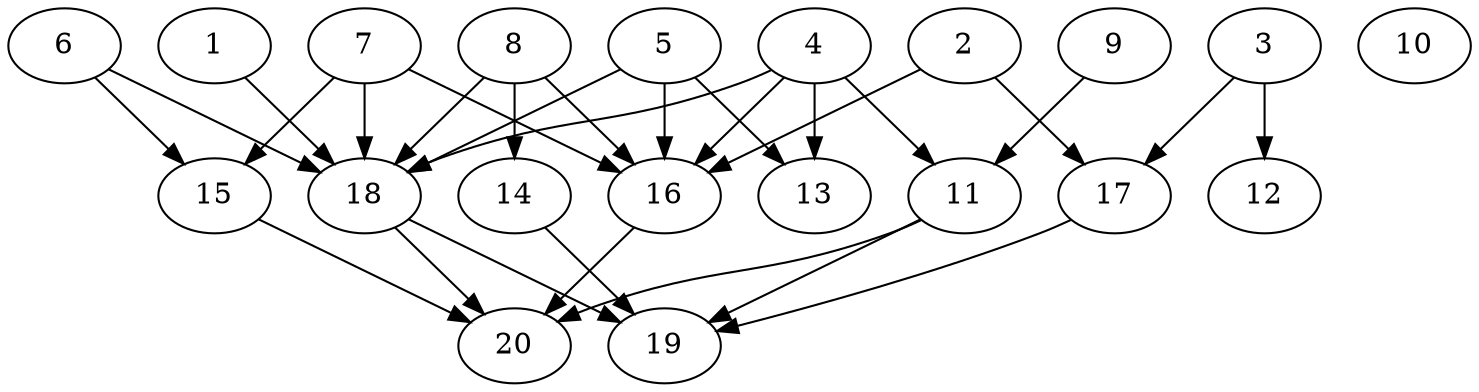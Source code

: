 // DAG automatically generated by daggen at Tue Jul 23 14:25:45 2019
// ./daggen --dot -n 20 --ccr 0.3 --fat 0.7 --regular 0.5 --density 0.6 --mindata 5242880 --maxdata 52428800 
digraph G {
  1 [size="124296533", alpha="0.19", expect_size="37288960"] 
  1 -> 18 [size ="37288960"]
  2 [size="68949333", alpha="0.11", expect_size="20684800"] 
  2 -> 16 [size ="20684800"]
  2 -> 17 [size ="20684800"]
  3 [size="128006827", alpha="0.15", expect_size="38402048"] 
  3 -> 12 [size ="38402048"]
  3 -> 17 [size ="38402048"]
  4 [size="55784107", alpha="0.05", expect_size="16735232"] 
  4 -> 11 [size ="16735232"]
  4 -> 13 [size ="16735232"]
  4 -> 16 [size ="16735232"]
  4 -> 18 [size ="16735232"]
  5 [size="122466987", alpha="0.16", expect_size="36740096"] 
  5 -> 13 [size ="36740096"]
  5 -> 16 [size ="36740096"]
  5 -> 18 [size ="36740096"]
  6 [size="138045440", alpha="0.06", expect_size="41413632"] 
  6 -> 15 [size ="41413632"]
  6 -> 18 [size ="41413632"]
  7 [size="130232320", alpha="0.18", expect_size="39069696"] 
  7 -> 15 [size ="39069696"]
  7 -> 16 [size ="39069696"]
  7 -> 18 [size ="39069696"]
  8 [size="80278187", alpha="0.09", expect_size="24083456"] 
  8 -> 14 [size ="24083456"]
  8 -> 16 [size ="24083456"]
  8 -> 18 [size ="24083456"]
  9 [size="89900373", alpha="0.11", expect_size="26970112"] 
  9 -> 11 [size ="26970112"]
  10 [size="105400320", alpha="0.03", expect_size="31620096"] 
  11 [size="60480853", alpha="0.11", expect_size="18144256"] 
  11 -> 19 [size ="18144256"]
  11 -> 20 [size ="18144256"]
  12 [size="51616427", alpha="0.16", expect_size="15484928"] 
  13 [size="134546773", alpha="0.03", expect_size="40364032"] 
  14 [size="95808853", alpha="0.03", expect_size="28742656"] 
  14 -> 19 [size ="28742656"]
  15 [size="134806187", alpha="0.00", expect_size="40441856"] 
  15 -> 20 [size ="40441856"]
  16 [size="100464640", alpha="0.05", expect_size="30139392"] 
  16 -> 20 [size ="30139392"]
  17 [size="149643947", alpha="0.13", expect_size="44893184"] 
  17 -> 19 [size ="44893184"]
  18 [size="130324480", alpha="0.08", expect_size="39097344"] 
  18 -> 19 [size ="39097344"]
  18 -> 20 [size ="39097344"]
  19 [size="43069440", alpha="0.19", expect_size="12920832"] 
  20 [size="126030507", alpha="0.07", expect_size="37809152"] 
}
